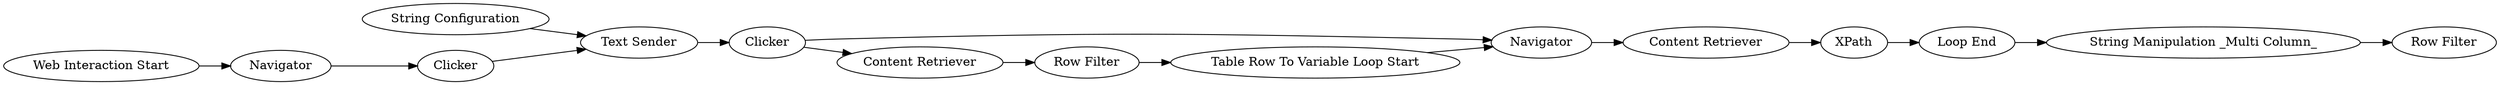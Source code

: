 digraph {
	41 -> 42
	53 -> 35
	51 -> 50
	48 -> 49
	53 -> 42
	56 -> 45
	47 -> 49
	54 -> 41
	49 -> 53
	42 -> 43
	50 -> 47
	43 -> 56
	45 -> 58
	58 -> 59
	35 -> 54
	48 [label="String Configuration"]
	43 [label="Content Retriever"]
	35 [label="Content Retriever"]
	50 [label=Navigator]
	42 [label=Navigator]
	49 [label="Text Sender"]
	41 [label="Table Row To Variable Loop Start"]
	53 [label=Clicker]
	51 [label="Web Interaction Start"]
	47 [label=Clicker]
	56 [label=XPath]
	58 [label="String Manipulation _Multi Column_"]
	54 [label="Row Filter"]
	45 [label="Loop End"]
	59 [label="Row Filter"]
	rankdir=LR
}
